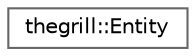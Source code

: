 digraph "Graphical Class Hierarchy"
{
 // LATEX_PDF_SIZE
  bgcolor="transparent";
  edge [fontname=Helvetica,fontsize=10,labelfontname=Helvetica,labelfontsize=10];
  node [fontname=Helvetica,fontsize=10,shape=box,height=0.2,width=0.4];
  rankdir="LR";
  Node0 [id="Node000000",label="thegrill::Entity",height=0.2,width=0.4,color="grey40", fillcolor="white", style="filled",URL="$structthegrill_1_1_entity.html",tooltip="The Entity class represents an object in the game world."];
}
